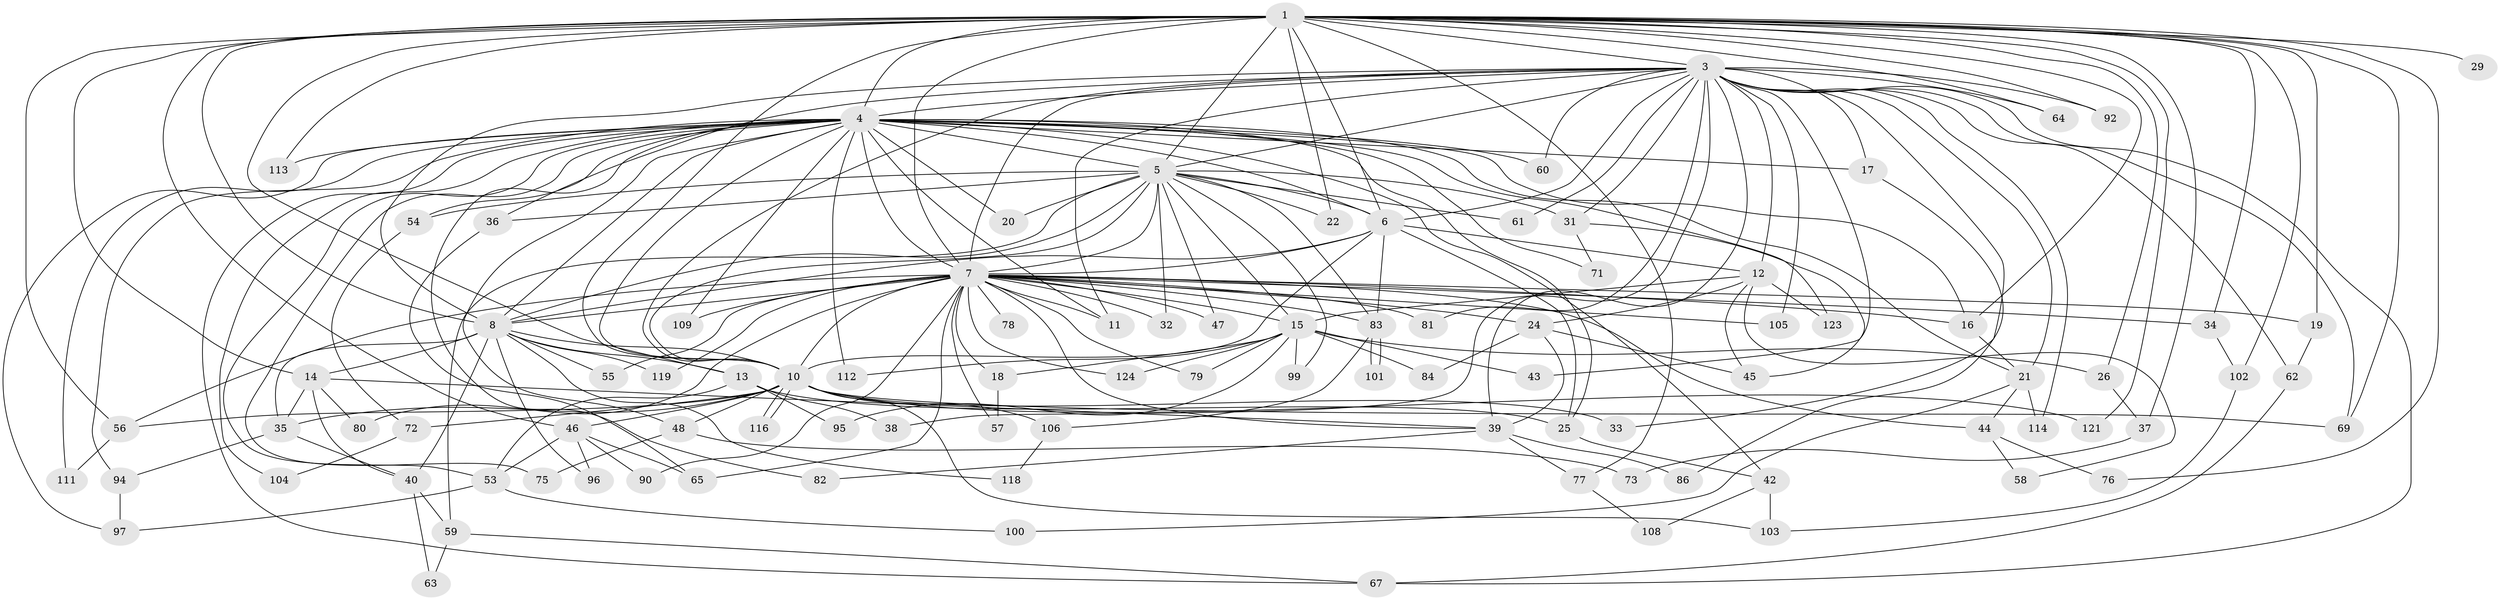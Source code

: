 // original degree distribution, {19: 0.008, 21: 0.016, 30: 0.008, 31: 0.008, 22: 0.008, 14: 0.008, 26: 0.008, 18: 0.008, 20: 0.008, 3: 0.2, 7: 0.008, 5: 0.048, 12: 0.008, 4: 0.096, 2: 0.528, 6: 0.032}
// Generated by graph-tools (version 1.1) at 2025/11/02/27/25 16:11:08]
// undirected, 96 vertices, 221 edges
graph export_dot {
graph [start="1"]
  node [color=gray90,style=filled];
  1 [super="+2"];
  3 [super="+52"];
  4 [super="+66"];
  5 [super="+28"];
  6 [super="+85"];
  7 [super="+9"];
  8 [super="+70"];
  10 [super="+23"];
  11;
  12 [super="+115"];
  13 [super="+27"];
  14 [super="+50"];
  15 [super="+107"];
  16 [super="+93"];
  17;
  18;
  19 [super="+98"];
  20;
  21 [super="+30"];
  22;
  24;
  25;
  26;
  29;
  31;
  32;
  33;
  34;
  35 [super="+41"];
  36 [super="+87"];
  37;
  38;
  39 [super="+74"];
  40 [super="+117"];
  42;
  43;
  44 [super="+51"];
  45 [super="+49"];
  46;
  47;
  48;
  53 [super="+68"];
  54;
  55;
  56 [super="+88"];
  57;
  58;
  59 [super="+110"];
  60;
  61;
  62 [super="+91"];
  63;
  64;
  65;
  67;
  69 [super="+89"];
  71;
  72;
  73;
  75;
  76;
  77;
  78;
  79;
  80;
  81;
  82;
  83 [super="+125"];
  84;
  86;
  90;
  92;
  94;
  95;
  96;
  97 [super="+120"];
  99;
  100;
  101;
  102;
  103 [super="+122"];
  104;
  105;
  106;
  108;
  109;
  111;
  112;
  113;
  114;
  116;
  118;
  119;
  121;
  123;
  124;
  1 -- 3 [weight=2];
  1 -- 4 [weight=2];
  1 -- 5 [weight=3];
  1 -- 6 [weight=2];
  1 -- 7 [weight=4];
  1 -- 8 [weight=2];
  1 -- 10 [weight=2];
  1 -- 13;
  1 -- 19 [weight=2];
  1 -- 22;
  1 -- 34;
  1 -- 46;
  1 -- 64;
  1 -- 77;
  1 -- 113;
  1 -- 69;
  1 -- 76;
  1 -- 14;
  1 -- 26;
  1 -- 92;
  1 -- 29;
  1 -- 37;
  1 -- 102;
  1 -- 121;
  1 -- 56;
  1 -- 16;
  3 -- 4;
  3 -- 5;
  3 -- 6;
  3 -- 7 [weight=2];
  3 -- 8;
  3 -- 10;
  3 -- 12 [weight=2];
  3 -- 17;
  3 -- 31;
  3 -- 33;
  3 -- 36;
  3 -- 38;
  3 -- 39;
  3 -- 43;
  3 -- 60;
  3 -- 61;
  3 -- 62;
  3 -- 64;
  3 -- 67;
  3 -- 69;
  3 -- 81;
  3 -- 92;
  3 -- 105;
  3 -- 114;
  3 -- 11;
  3 -- 21;
  4 -- 5;
  4 -- 6 [weight=2];
  4 -- 7 [weight=2];
  4 -- 8;
  4 -- 10;
  4 -- 11;
  4 -- 16;
  4 -- 17;
  4 -- 20;
  4 -- 21;
  4 -- 25;
  4 -- 42;
  4 -- 48;
  4 -- 54;
  4 -- 60;
  4 -- 67;
  4 -- 71;
  4 -- 75;
  4 -- 82;
  4 -- 94;
  4 -- 109;
  4 -- 111;
  4 -- 112;
  4 -- 113;
  4 -- 123;
  4 -- 104;
  4 -- 97;
  4 -- 53;
  5 -- 6;
  5 -- 7 [weight=2];
  5 -- 8;
  5 -- 10;
  5 -- 20;
  5 -- 22;
  5 -- 31;
  5 -- 32;
  5 -- 36;
  5 -- 47;
  5 -- 54;
  5 -- 59;
  5 -- 61;
  5 -- 83;
  5 -- 99;
  5 -- 15;
  6 -- 7 [weight=3];
  6 -- 8;
  6 -- 10;
  6 -- 12;
  6 -- 25;
  6 -- 83;
  7 -- 8 [weight=2];
  7 -- 10 [weight=3];
  7 -- 11;
  7 -- 16;
  7 -- 24;
  7 -- 44 [weight=2];
  7 -- 47;
  7 -- 65;
  7 -- 78 [weight=2];
  7 -- 79;
  7 -- 80;
  7 -- 81;
  7 -- 83;
  7 -- 109;
  7 -- 124;
  7 -- 15;
  7 -- 18;
  7 -- 19;
  7 -- 55;
  7 -- 90;
  7 -- 32;
  7 -- 34;
  7 -- 105;
  7 -- 119;
  7 -- 56;
  7 -- 57;
  7 -- 39;
  8 -- 10 [weight=2];
  8 -- 13;
  8 -- 14;
  8 -- 35;
  8 -- 40;
  8 -- 55;
  8 -- 96;
  8 -- 118;
  8 -- 119;
  10 -- 35;
  10 -- 46;
  10 -- 48;
  10 -- 56;
  10 -- 72;
  10 -- 106;
  10 -- 116;
  10 -- 116;
  10 -- 121;
  10 -- 103;
  10 -- 33;
  10 -- 69;
  12 -- 15;
  12 -- 24;
  12 -- 45;
  12 -- 58;
  12 -- 123;
  13 -- 53;
  13 -- 95;
  13 -- 25;
  13 -- 38;
  14 -- 40;
  14 -- 35;
  14 -- 80;
  14 -- 39;
  15 -- 18;
  15 -- 26;
  15 -- 43;
  15 -- 79;
  15 -- 84;
  15 -- 95;
  15 -- 99;
  15 -- 112;
  15 -- 124;
  16 -- 21;
  17 -- 86;
  18 -- 57;
  19 -- 62;
  21 -- 44;
  21 -- 100;
  21 -- 114;
  24 -- 39;
  24 -- 84;
  24 -- 45;
  25 -- 42;
  26 -- 37;
  31 -- 45;
  31 -- 71;
  34 -- 102;
  35 -- 94;
  35 -- 40;
  36 -- 65;
  37 -- 73;
  39 -- 77;
  39 -- 86;
  39 -- 82;
  40 -- 59;
  40 -- 63;
  42 -- 103;
  42 -- 108;
  44 -- 58;
  44 -- 76;
  46 -- 53;
  46 -- 65;
  46 -- 90;
  46 -- 96;
  48 -- 73;
  48 -- 75;
  53 -- 100;
  53 -- 97;
  54 -- 72;
  56 -- 111;
  59 -- 63;
  59 -- 67;
  62 -- 67;
  72 -- 104;
  77 -- 108;
  83 -- 101;
  83 -- 101;
  83 -- 106;
  94 -- 97;
  102 -- 103;
  106 -- 118;
}
